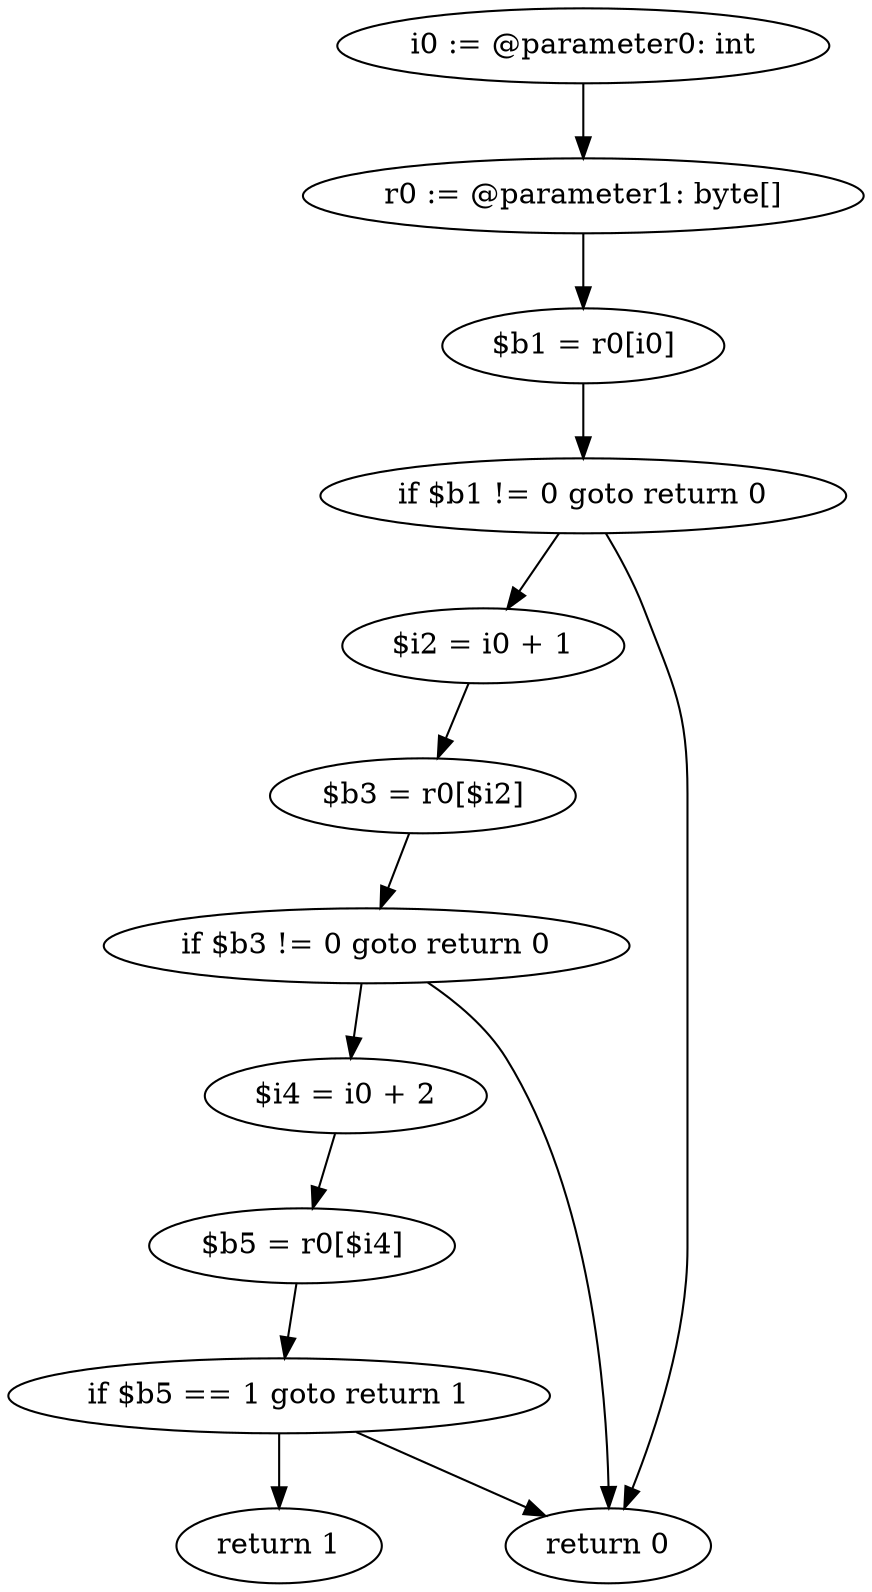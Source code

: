 digraph "unitGraph" {
    "i0 := @parameter0: int"
    "r0 := @parameter1: byte[]"
    "$b1 = r0[i0]"
    "if $b1 != 0 goto return 0"
    "$i2 = i0 + 1"
    "$b3 = r0[$i2]"
    "if $b3 != 0 goto return 0"
    "$i4 = i0 + 2"
    "$b5 = r0[$i4]"
    "if $b5 == 1 goto return 1"
    "return 0"
    "return 1"
    "i0 := @parameter0: int"->"r0 := @parameter1: byte[]";
    "r0 := @parameter1: byte[]"->"$b1 = r0[i0]";
    "$b1 = r0[i0]"->"if $b1 != 0 goto return 0";
    "if $b1 != 0 goto return 0"->"$i2 = i0 + 1";
    "if $b1 != 0 goto return 0"->"return 0";
    "$i2 = i0 + 1"->"$b3 = r0[$i2]";
    "$b3 = r0[$i2]"->"if $b3 != 0 goto return 0";
    "if $b3 != 0 goto return 0"->"$i4 = i0 + 2";
    "if $b3 != 0 goto return 0"->"return 0";
    "$i4 = i0 + 2"->"$b5 = r0[$i4]";
    "$b5 = r0[$i4]"->"if $b5 == 1 goto return 1";
    "if $b5 == 1 goto return 1"->"return 0";
    "if $b5 == 1 goto return 1"->"return 1";
}
